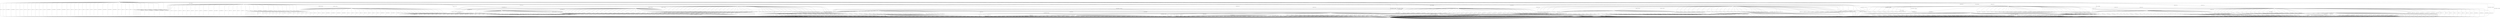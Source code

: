 digraph g {

    __start0 [label="" shape="none"]

    s0 [shape="circle" label="0"];
    s1 [shape="circle" label="1"];
    s2 [shape="circle" label="2"];
    s3 [shape="circle" label="3"];
    s4 [shape="circle" label="4"];
    s5 [shape="circle" label="5"];
    s6 [shape="circle" label="6"];
    s7 [shape="circle" label="7"];
    s8 [shape="circle" label="8"];
    s9 [shape="circle" label="9"];
    s10 [shape="circle" label="10"];
    s11 [shape="circle" label="11"];
    s12 [shape="circle" label="12"];
    s13 [shape="circle" label="13"];
    s14 [shape="circle" label="14"];
    s15 [shape="circle" label="15"];
    s16 [shape="circle" label="16"];
    s17 [shape="circle" label="17"];
    s18 [shape="circle" label="18"];
    s19 [shape="circle" label="19"];
    s20 [shape="circle" label="20"];
    s21 [shape="circle" label="21"];
    s22 [shape="circle" label="22"];
    s23 [shape="circle" label="23"];
    s24 [shape="circle" label="24"];
    s0 -> s0 [label="ai1_ce1 / ai1_VoidReply"];
    s0 -> s1 [label="ai1_ce2 / usr1_ai3_ce1"];
    s0 -> s2 [label="ai1_ce3 / usr2_ai3_ce1"];
    s0 -> s3 [label="ai1_ce4 / error"];
    s0 -> s3 [label="ai1_ce5 / error"];
    s0 -> s3 [label="usr1_ai1_VoidReply / error"];
    s0 -> s3 [label="usr1_ai2_VoidReply / error"];
    s0 -> s3 [label="usr1_ai2_re1 / error"];
    s0 -> s3 [label="usr1_ai2_re2 / error"];
    s0 -> s3 [label="usr1_ai2_re3 / error"];
    s0 -> s3 [label="usr1_ai3_re1 / error"];
    s0 -> s3 [label="usr1_ai3_re2 / error"];
    s0 -> s3 [label="usr1_ai3_re3 / error"];
    s0 -> s3 [label="usr1_ai3_re4 / error"];
    s0 -> s3 [label="usr1_ai3_re5 / error"];
    s0 -> s3 [label="usr1_ai3_VoidReply / error"];
    s0 -> s3 [label="usr1_ai4_VoidReply / error"];
    s0 -> s3 [label="usr2_ai1_VoidReply / error"];
    s0 -> s3 [label="usr2_ai2_VoidReply / error"];
    s0 -> s3 [label="usr2_ai2_re1 / error"];
    s0 -> s3 [label="usr2_ai2_re2 / error"];
    s0 -> s3 [label="usr2_ai2_re3 / error"];
    s0 -> s3 [label="usr2_ai3_re1 / error"];
    s0 -> s3 [label="usr2_ai3_re2 / error"];
    s0 -> s3 [label="usr2_ai3_re3 / error"];
    s0 -> s3 [label="usr2_ai3_re4 / error"];
    s0 -> s3 [label="usr2_ai3_re5 / error"];
    s0 -> s3 [label="usr2_ai3_VoidReply / error"];
    s0 -> s3 [label="usr2_ai4_VoidReply / error"];
    s0 -> s3 [label="usr3_ai1_VoidReply / error"];
    s0 -> s3 [label="usr3_ai2_VoidReply / error"];
    s0 -> s3 [label="usr3_ai2_re1 / error"];
    s0 -> s3 [label="usr3_ai2_re2 / error"];
    s0 -> s3 [label="usr3_ai2_re3 / error"];
    s0 -> s3 [label="usr3_ai3_re1 / error"];
    s0 -> s3 [label="usr3_ai3_re2 / error"];
    s0 -> s3 [label="usr3_ai3_re3 / error"];
    s0 -> s3 [label="usr3_ai3_re4 / error"];
    s0 -> s3 [label="usr3_ai3_re5 / error"];
    s0 -> s3 [label="usr3_ai3_VoidReply / error"];
    s0 -> s3 [label="usr3_ai4_VoidReply / error"];
    s0 -> s3 [label="usr4_ai1_VoidReply / error"];
    s0 -> s0 [label="usr1_ni1_ne1 / none"];
    s0 -> s0 [label="usr1_ni1_ne2 / none"];
    s0 -> s0 [label="usr2_ni1_ne1 / none"];
    s0 -> s0 [label="usr2_ni1_ne2 / none"];
    s0 -> s3 [label="usr4_ni1_ne1 / error"];
    s1 -> s3 [label="ai1_ce1 / error"];
    s1 -> s3 [label="ai1_ce2 / error"];
    s1 -> s3 [label="ai1_ce3 / error"];
    s1 -> s3 [label="ai1_ce4 / error"];
    s1 -> s3 [label="ai1_ce5 / error"];
    s1 -> s3 [label="usr1_ai1_VoidReply / error"];
    s1 -> s3 [label="usr1_ai2_VoidReply / error"];
    s1 -> s3 [label="usr1_ai2_re1 / error"];
    s1 -> s3 [label="usr1_ai2_re2 / error"];
    s1 -> s3 [label="usr1_ai2_re3 / error"];
    s1 -> s3 [label="usr1_ai3_re1 / error"];
    s1 -> s3 [label="usr1_ai3_re2 / error"];
    s1 -> s4 [label="usr1_ai3_re3 / ai1_re2"];
    s1 -> s5 [label="usr1_ai3_re4 / usr4_ai1_ce1"];
    s1 -> s5 [label="usr1_ai3_re5 / usr4_ai1_ce1"];
    s1 -> s3 [label="usr1_ai3_VoidReply / error"];
    s1 -> s3 [label="usr1_ai4_VoidReply / error"];
    s1 -> s3 [label="usr2_ai1_VoidReply / error"];
    s1 -> s3 [label="usr2_ai2_VoidReply / error"];
    s1 -> s3 [label="usr2_ai2_re1 / error"];
    s1 -> s3 [label="usr2_ai2_re2 / error"];
    s1 -> s3 [label="usr2_ai2_re3 / error"];
    s1 -> s3 [label="usr2_ai3_re1 / error"];
    s1 -> s3 [label="usr2_ai3_re2 / error"];
    s1 -> s3 [label="usr2_ai3_re3 / error"];
    s1 -> s3 [label="usr2_ai3_re4 / error"];
    s1 -> s3 [label="usr2_ai3_re5 / error"];
    s1 -> s3 [label="usr2_ai3_VoidReply / error"];
    s1 -> s3 [label="usr2_ai4_VoidReply / error"];
    s1 -> s3 [label="usr3_ai1_VoidReply / error"];
    s1 -> s3 [label="usr3_ai2_VoidReply / error"];
    s1 -> s3 [label="usr3_ai2_re1 / error"];
    s1 -> s3 [label="usr3_ai2_re2 / error"];
    s1 -> s3 [label="usr3_ai2_re3 / error"];
    s1 -> s3 [label="usr3_ai3_re1 / error"];
    s1 -> s3 [label="usr3_ai3_re2 / error"];
    s1 -> s3 [label="usr3_ai3_re3 / error"];
    s1 -> s3 [label="usr3_ai3_re4 / error"];
    s1 -> s3 [label="usr3_ai3_re5 / error"];
    s1 -> s3 [label="usr3_ai3_VoidReply / error"];
    s1 -> s3 [label="usr3_ai4_VoidReply / error"];
    s1 -> s3 [label="usr4_ai1_VoidReply / error"];
    s1 -> s6 [label="usr1_ni1_ne1 / none"];
    s1 -> s7 [label="usr1_ni1_ne2 / none"];
    s1 -> s3 [label="usr2_ni1_ne1 / error"];
    s1 -> s3 [label="usr2_ni1_ne2 / error"];
    s1 -> s3 [label="usr4_ni1_ne1 / error"];
    s2 -> s3 [label="ai1_ce1 / error"];
    s2 -> s3 [label="ai1_ce2 / error"];
    s2 -> s3 [label="ai1_ce3 / error"];
    s2 -> s3 [label="ai1_ce4 / error"];
    s2 -> s3 [label="ai1_ce5 / error"];
    s2 -> s3 [label="usr1_ai1_VoidReply / error"];
    s2 -> s3 [label="usr1_ai2_VoidReply / error"];
    s2 -> s3 [label="usr1_ai2_re1 / error"];
    s2 -> s3 [label="usr1_ai2_re2 / error"];
    s2 -> s3 [label="usr1_ai2_re3 / error"];
    s2 -> s3 [label="usr1_ai3_re1 / error"];
    s2 -> s3 [label="usr1_ai3_re2 / error"];
    s2 -> s3 [label="usr1_ai3_re3 / error"];
    s2 -> s3 [label="usr1_ai3_re4 / error"];
    s2 -> s3 [label="usr1_ai3_re5 / error"];
    s2 -> s3 [label="usr1_ai3_VoidReply / error"];
    s2 -> s3 [label="usr1_ai4_VoidReply / error"];
    s2 -> s3 [label="usr2_ai1_VoidReply / error"];
    s2 -> s3 [label="usr2_ai2_VoidReply / error"];
    s2 -> s3 [label="usr2_ai2_re1 / error"];
    s2 -> s3 [label="usr2_ai2_re2 / error"];
    s2 -> s3 [label="usr2_ai2_re3 / error"];
    s2 -> s3 [label="usr2_ai3_re1 / error"];
    s2 -> s3 [label="usr2_ai3_re2 / error"];
    s2 -> s8 [label="usr2_ai3_re3 / ai1_re3"];
    s2 -> s0 [label="usr2_ai3_re4 / ai1_re1"];
    s2 -> s0 [label="usr2_ai3_re5 / ai1_re1"];
    s2 -> s3 [label="usr2_ai3_VoidReply / error"];
    s2 -> s3 [label="usr2_ai4_VoidReply / error"];
    s2 -> s3 [label="usr3_ai1_VoidReply / error"];
    s2 -> s3 [label="usr3_ai2_VoidReply / error"];
    s2 -> s3 [label="usr3_ai2_re1 / error"];
    s2 -> s3 [label="usr3_ai2_re2 / error"];
    s2 -> s3 [label="usr3_ai2_re3 / error"];
    s2 -> s3 [label="usr3_ai3_re1 / error"];
    s2 -> s3 [label="usr3_ai3_re2 / error"];
    s2 -> s3 [label="usr3_ai3_re3 / error"];
    s2 -> s3 [label="usr3_ai3_re4 / error"];
    s2 -> s3 [label="usr3_ai3_re5 / error"];
    s2 -> s3 [label="usr3_ai3_VoidReply / error"];
    s2 -> s3 [label="usr3_ai4_VoidReply / error"];
    s2 -> s3 [label="usr4_ai1_VoidReply / error"];
    s2 -> s3 [label="usr1_ni1_ne1 / error"];
    s2 -> s3 [label="usr1_ni1_ne2 / error"];
    s2 -> s9 [label="usr2_ni1_ne1 / none"];
    s2 -> s9 [label="usr2_ni1_ne2 / none"];
    s2 -> s3 [label="usr4_ni1_ne1 / error"];
    s3 -> s3 [label="ai1_ce1 / error"];
    s3 -> s3 [label="ai1_ce2 / error"];
    s3 -> s3 [label="ai1_ce3 / error"];
    s3 -> s3 [label="ai1_ce4 / error"];
    s3 -> s3 [label="ai1_ce5 / error"];
    s3 -> s3 [label="usr1_ai1_VoidReply / error"];
    s3 -> s3 [label="usr1_ai2_VoidReply / error"];
    s3 -> s3 [label="usr1_ai2_re1 / error"];
    s3 -> s3 [label="usr1_ai2_re2 / error"];
    s3 -> s3 [label="usr1_ai2_re3 / error"];
    s3 -> s3 [label="usr1_ai3_re1 / error"];
    s3 -> s3 [label="usr1_ai3_re2 / error"];
    s3 -> s3 [label="usr1_ai3_re3 / error"];
    s3 -> s3 [label="usr1_ai3_re4 / error"];
    s3 -> s3 [label="usr1_ai3_re5 / error"];
    s3 -> s3 [label="usr1_ai3_VoidReply / error"];
    s3 -> s3 [label="usr1_ai4_VoidReply / error"];
    s3 -> s3 [label="usr2_ai1_VoidReply / error"];
    s3 -> s3 [label="usr2_ai2_VoidReply / error"];
    s3 -> s3 [label="usr2_ai2_re1 / error"];
    s3 -> s3 [label="usr2_ai2_re2 / error"];
    s3 -> s3 [label="usr2_ai2_re3 / error"];
    s3 -> s3 [label="usr2_ai3_re1 / error"];
    s3 -> s3 [label="usr2_ai3_re2 / error"];
    s3 -> s3 [label="usr2_ai3_re3 / error"];
    s3 -> s3 [label="usr2_ai3_re4 / error"];
    s3 -> s3 [label="usr2_ai3_re5 / error"];
    s3 -> s3 [label="usr2_ai3_VoidReply / error"];
    s3 -> s3 [label="usr2_ai4_VoidReply / error"];
    s3 -> s3 [label="usr3_ai1_VoidReply / error"];
    s3 -> s3 [label="usr3_ai2_VoidReply / error"];
    s3 -> s3 [label="usr3_ai2_re1 / error"];
    s3 -> s3 [label="usr3_ai2_re2 / error"];
    s3 -> s3 [label="usr3_ai2_re3 / error"];
    s3 -> s3 [label="usr3_ai3_re1 / error"];
    s3 -> s3 [label="usr3_ai3_re2 / error"];
    s3 -> s3 [label="usr3_ai3_re3 / error"];
    s3 -> s3 [label="usr3_ai3_re4 / error"];
    s3 -> s3 [label="usr3_ai3_re5 / error"];
    s3 -> s3 [label="usr3_ai3_VoidReply / error"];
    s3 -> s3 [label="usr3_ai4_VoidReply / error"];
    s3 -> s3 [label="usr4_ai1_VoidReply / error"];
    s3 -> s3 [label="usr1_ni1_ne1 / error"];
    s3 -> s3 [label="usr1_ni1_ne2 / error"];
    s3 -> s3 [label="usr2_ni1_ne1 / error"];
    s3 -> s3 [label="usr2_ni1_ne2 / error"];
    s3 -> s3 [label="usr4_ni1_ne1 / error"];
    s4 -> s0 [label="ai1_ce1 / ai1_VoidReply"];
    s4 -> s3 [label="ai1_ce2 / error"];
    s4 -> s3 [label="ai1_ce3 / error"];
    s4 -> s10 [label="ai1_ce4 / usr1_ai2_ce1"];
    s4 -> s11 [label="ai1_ce5 / usr1_ai2_ce1"];
    s4 -> s3 [label="usr1_ai1_VoidReply / error"];
    s4 -> s3 [label="usr1_ai2_VoidReply / error"];
    s4 -> s3 [label="usr1_ai2_re1 / error"];
    s4 -> s3 [label="usr1_ai2_re2 / error"];
    s4 -> s3 [label="usr1_ai2_re3 / error"];
    s4 -> s3 [label="usr1_ai3_re1 / error"];
    s4 -> s3 [label="usr1_ai3_re2 / error"];
    s4 -> s3 [label="usr1_ai3_re3 / error"];
    s4 -> s3 [label="usr1_ai3_re4 / error"];
    s4 -> s3 [label="usr1_ai3_re5 / error"];
    s4 -> s3 [label="usr1_ai3_VoidReply / error"];
    s4 -> s3 [label="usr1_ai4_VoidReply / error"];
    s4 -> s3 [label="usr2_ai1_VoidReply / error"];
    s4 -> s3 [label="usr2_ai2_VoidReply / error"];
    s4 -> s3 [label="usr2_ai2_re1 / error"];
    s4 -> s3 [label="usr2_ai2_re2 / error"];
    s4 -> s3 [label="usr2_ai2_re3 / error"];
    s4 -> s3 [label="usr2_ai3_re1 / error"];
    s4 -> s3 [label="usr2_ai3_re2 / error"];
    s4 -> s3 [label="usr2_ai3_re3 / error"];
    s4 -> s3 [label="usr2_ai3_re4 / error"];
    s4 -> s3 [label="usr2_ai3_re5 / error"];
    s4 -> s3 [label="usr2_ai3_VoidReply / error"];
    s4 -> s3 [label="usr2_ai4_VoidReply / error"];
    s4 -> s3 [label="usr3_ai1_VoidReply / error"];
    s4 -> s3 [label="usr3_ai2_VoidReply / error"];
    s4 -> s3 [label="usr3_ai2_re1 / error"];
    s4 -> s3 [label="usr3_ai2_re2 / error"];
    s4 -> s3 [label="usr3_ai2_re3 / error"];
    s4 -> s3 [label="usr3_ai3_re1 / error"];
    s4 -> s3 [label="usr3_ai3_re2 / error"];
    s4 -> s3 [label="usr3_ai3_re3 / error"];
    s4 -> s3 [label="usr3_ai3_re4 / error"];
    s4 -> s3 [label="usr3_ai3_re5 / error"];
    s4 -> s3 [label="usr3_ai3_VoidReply / error"];
    s4 -> s3 [label="usr3_ai4_VoidReply / error"];
    s4 -> s3 [label="usr4_ai1_VoidReply / error"];
    s4 -> s4 [label="usr1_ni1_ne1 / none"];
    s4 -> s4 [label="usr1_ni1_ne2 / none"];
    s4 -> s4 [label="usr2_ni1_ne1 / none"];
    s4 -> s4 [label="usr2_ni1_ne2 / none"];
    s4 -> s3 [label="usr4_ni1_ne1 / error"];
    s5 -> s3 [label="ai1_ce1 / error"];
    s5 -> s3 [label="ai1_ce2 / error"];
    s5 -> s3 [label="ai1_ce3 / error"];
    s5 -> s3 [label="ai1_ce4 / error"];
    s5 -> s3 [label="ai1_ce5 / error"];
    s5 -> s3 [label="usr1_ai1_VoidReply / error"];
    s5 -> s3 [label="usr1_ai2_VoidReply / error"];
    s5 -> s3 [label="usr1_ai2_re1 / error"];
    s5 -> s3 [label="usr1_ai2_re2 / error"];
    s5 -> s3 [label="usr1_ai2_re3 / error"];
    s5 -> s3 [label="usr1_ai3_re1 / error"];
    s5 -> s3 [label="usr1_ai3_re2 / error"];
    s5 -> s3 [label="usr1_ai3_re3 / error"];
    s5 -> s3 [label="usr1_ai3_re4 / error"];
    s5 -> s3 [label="usr1_ai3_re5 / error"];
    s5 -> s3 [label="usr1_ai3_VoidReply / error"];
    s5 -> s3 [label="usr1_ai4_VoidReply / error"];
    s5 -> s3 [label="usr2_ai1_VoidReply / error"];
    s5 -> s3 [label="usr2_ai2_VoidReply / error"];
    s5 -> s3 [label="usr2_ai2_re1 / error"];
    s5 -> s3 [label="usr2_ai2_re2 / error"];
    s5 -> s3 [label="usr2_ai2_re3 / error"];
    s5 -> s3 [label="usr2_ai3_re1 / error"];
    s5 -> s3 [label="usr2_ai3_re2 / error"];
    s5 -> s3 [label="usr2_ai3_re3 / error"];
    s5 -> s3 [label="usr2_ai3_re4 / error"];
    s5 -> s3 [label="usr2_ai3_re5 / error"];
    s5 -> s3 [label="usr2_ai3_VoidReply / error"];
    s5 -> s3 [label="usr2_ai4_VoidReply / error"];
    s5 -> s3 [label="usr3_ai1_VoidReply / error"];
    s5 -> s3 [label="usr3_ai2_VoidReply / error"];
    s5 -> s3 [label="usr3_ai2_re1 / error"];
    s5 -> s3 [label="usr3_ai2_re2 / error"];
    s5 -> s3 [label="usr3_ai2_re3 / error"];
    s5 -> s3 [label="usr3_ai3_re1 / error"];
    s5 -> s3 [label="usr3_ai3_re2 / error"];
    s5 -> s3 [label="usr3_ai3_re3 / error"];
    s5 -> s3 [label="usr3_ai3_re4 / error"];
    s5 -> s3 [label="usr3_ai3_re5 / error"];
    s5 -> s3 [label="usr3_ai3_VoidReply / error"];
    s5 -> s3 [label="usr3_ai4_VoidReply / error"];
    s5 -> s12 [label="usr4_ai1_VoidReply / ai1_re1"];
    s5 -> s3 [label="usr1_ni1_ne1 / error"];
    s5 -> s3 [label="usr1_ni1_ne2 / error"];
    s5 -> s3 [label="usr2_ni1_ne1 / error"];
    s5 -> s3 [label="usr2_ni1_ne2 / error"];
    s5 -> s13 [label="usr4_ni1_ne1 / none"];
    s6 -> s3 [label="ai1_ce1 / error"];
    s6 -> s3 [label="ai1_ce2 / error"];
    s6 -> s3 [label="ai1_ce3 / error"];
    s6 -> s3 [label="ai1_ce4 / error"];
    s6 -> s3 [label="ai1_ce5 / error"];
    s6 -> s3 [label="usr1_ai1_VoidReply / error"];
    s6 -> s3 [label="usr1_ai2_VoidReply / error"];
    s6 -> s3 [label="usr1_ai2_re1 / error"];
    s6 -> s3 [label="usr1_ai2_re2 / error"];
    s6 -> s3 [label="usr1_ai2_re3 / error"];
    s6 -> s3 [label="usr1_ai3_re1 / error"];
    s6 -> s3 [label="usr1_ai3_re2 / error"];
    s6 -> s4 [label="usr1_ai3_re3 / ai1_re2"];
    s6 -> s14 [label="usr1_ai3_re4 / usr4_ai1_ce1"];
    s6 -> s14 [label="usr1_ai3_re5 / usr4_ai1_ce1"];
    s6 -> s3 [label="usr1_ai3_VoidReply / error"];
    s6 -> s3 [label="usr1_ai4_VoidReply / error"];
    s6 -> s3 [label="usr2_ai1_VoidReply / error"];
    s6 -> s3 [label="usr2_ai2_VoidReply / error"];
    s6 -> s3 [label="usr2_ai2_re1 / error"];
    s6 -> s3 [label="usr2_ai2_re2 / error"];
    s6 -> s3 [label="usr2_ai2_re3 / error"];
    s6 -> s3 [label="usr2_ai3_re1 / error"];
    s6 -> s3 [label="usr2_ai3_re2 / error"];
    s6 -> s3 [label="usr2_ai3_re3 / error"];
    s6 -> s3 [label="usr2_ai3_re4 / error"];
    s6 -> s3 [label="usr2_ai3_re5 / error"];
    s6 -> s3 [label="usr2_ai3_VoidReply / error"];
    s6 -> s3 [label="usr2_ai4_VoidReply / error"];
    s6 -> s3 [label="usr3_ai1_VoidReply / error"];
    s6 -> s3 [label="usr3_ai2_VoidReply / error"];
    s6 -> s3 [label="usr3_ai2_re1 / error"];
    s6 -> s3 [label="usr3_ai2_re2 / error"];
    s6 -> s3 [label="usr3_ai2_re3 / error"];
    s6 -> s3 [label="usr3_ai3_re1 / error"];
    s6 -> s3 [label="usr3_ai3_re2 / error"];
    s6 -> s3 [label="usr3_ai3_re3 / error"];
    s6 -> s3 [label="usr3_ai3_re4 / error"];
    s6 -> s3 [label="usr3_ai3_re5 / error"];
    s6 -> s3 [label="usr3_ai3_VoidReply / error"];
    s6 -> s3 [label="usr3_ai4_VoidReply / error"];
    s6 -> s3 [label="usr4_ai1_VoidReply / error"];
    s6 -> s3 [label="usr1_ni1_ne1 / error"];
    s6 -> s3 [label="usr1_ni1_ne2 / error"];
    s6 -> s3 [label="usr2_ni1_ne1 / error"];
    s6 -> s3 [label="usr2_ni1_ne2 / error"];
    s6 -> s3 [label="usr4_ni1_ne1 / error"];
    s7 -> s3 [label="ai1_ce1 / error"];
    s7 -> s3 [label="ai1_ce2 / error"];
    s7 -> s3 [label="ai1_ce3 / error"];
    s7 -> s3 [label="ai1_ce4 / error"];
    s7 -> s3 [label="ai1_ce5 / error"];
    s7 -> s3 [label="usr1_ai1_VoidReply / error"];
    s7 -> s3 [label="usr1_ai2_VoidReply / error"];
    s7 -> s3 [label="usr1_ai2_re1 / error"];
    s7 -> s3 [label="usr1_ai2_re2 / error"];
    s7 -> s3 [label="usr1_ai2_re3 / error"];
    s7 -> s3 [label="usr1_ai3_re1 / error"];
    s7 -> s3 [label="usr1_ai3_re2 / error"];
    s7 -> s4 [label="usr1_ai3_re3 / ai1_re2"];
    s7 -> s15 [label="usr1_ai3_re4 / usr4_ai1_ce1"];
    s7 -> s15 [label="usr1_ai3_re5 / usr4_ai1_ce1"];
    s7 -> s3 [label="usr1_ai3_VoidReply / error"];
    s7 -> s3 [label="usr1_ai4_VoidReply / error"];
    s7 -> s3 [label="usr2_ai1_VoidReply / error"];
    s7 -> s3 [label="usr2_ai2_VoidReply / error"];
    s7 -> s3 [label="usr2_ai2_re1 / error"];
    s7 -> s3 [label="usr2_ai2_re2 / error"];
    s7 -> s3 [label="usr2_ai2_re3 / error"];
    s7 -> s3 [label="usr2_ai3_re1 / error"];
    s7 -> s3 [label="usr2_ai3_re2 / error"];
    s7 -> s3 [label="usr2_ai3_re3 / error"];
    s7 -> s3 [label="usr2_ai3_re4 / error"];
    s7 -> s3 [label="usr2_ai3_re5 / error"];
    s7 -> s3 [label="usr2_ai3_VoidReply / error"];
    s7 -> s3 [label="usr2_ai4_VoidReply / error"];
    s7 -> s3 [label="usr3_ai1_VoidReply / error"];
    s7 -> s3 [label="usr3_ai2_VoidReply / error"];
    s7 -> s3 [label="usr3_ai2_re1 / error"];
    s7 -> s3 [label="usr3_ai2_re2 / error"];
    s7 -> s3 [label="usr3_ai2_re3 / error"];
    s7 -> s3 [label="usr3_ai3_re1 / error"];
    s7 -> s3 [label="usr3_ai3_re2 / error"];
    s7 -> s3 [label="usr3_ai3_re3 / error"];
    s7 -> s3 [label="usr3_ai3_re4 / error"];
    s7 -> s3 [label="usr3_ai3_re5 / error"];
    s7 -> s3 [label="usr3_ai3_VoidReply / error"];
    s7 -> s3 [label="usr3_ai4_VoidReply / error"];
    s7 -> s3 [label="usr4_ai1_VoidReply / error"];
    s7 -> s3 [label="usr1_ni1_ne1 / error"];
    s7 -> s3 [label="usr1_ni1_ne2 / error"];
    s7 -> s3 [label="usr2_ni1_ne1 / error"];
    s7 -> s3 [label="usr2_ni1_ne2 / error"];
    s7 -> s3 [label="usr4_ni1_ne1 / error"];
    s8 -> s0 [label="ai1_ce1 / ai1_VoidReply"];
    s8 -> s3 [label="ai1_ce2 / error"];
    s8 -> s3 [label="ai1_ce3 / error"];
    s8 -> s3 [label="ai1_ce4 / error"];
    s8 -> s16 [label="ai1_ce5 / usr2_ai2_ce1"];
    s8 -> s3 [label="usr1_ai1_VoidReply / error"];
    s8 -> s3 [label="usr1_ai2_VoidReply / error"];
    s8 -> s3 [label="usr1_ai2_re1 / error"];
    s8 -> s3 [label="usr1_ai2_re2 / error"];
    s8 -> s3 [label="usr1_ai2_re3 / error"];
    s8 -> s3 [label="usr1_ai3_re1 / error"];
    s8 -> s3 [label="usr1_ai3_re2 / error"];
    s8 -> s3 [label="usr1_ai3_re3 / error"];
    s8 -> s3 [label="usr1_ai3_re4 / error"];
    s8 -> s3 [label="usr1_ai3_re5 / error"];
    s8 -> s3 [label="usr1_ai3_VoidReply / error"];
    s8 -> s3 [label="usr1_ai4_VoidReply / error"];
    s8 -> s3 [label="usr2_ai1_VoidReply / error"];
    s8 -> s3 [label="usr2_ai2_VoidReply / error"];
    s8 -> s3 [label="usr2_ai2_re1 / error"];
    s8 -> s3 [label="usr2_ai2_re2 / error"];
    s8 -> s3 [label="usr2_ai2_re3 / error"];
    s8 -> s3 [label="usr2_ai3_re1 / error"];
    s8 -> s3 [label="usr2_ai3_re2 / error"];
    s8 -> s3 [label="usr2_ai3_re3 / error"];
    s8 -> s3 [label="usr2_ai3_re4 / error"];
    s8 -> s3 [label="usr2_ai3_re5 / error"];
    s8 -> s3 [label="usr2_ai3_VoidReply / error"];
    s8 -> s3 [label="usr2_ai4_VoidReply / error"];
    s8 -> s3 [label="usr3_ai1_VoidReply / error"];
    s8 -> s3 [label="usr3_ai2_VoidReply / error"];
    s8 -> s3 [label="usr3_ai2_re1 / error"];
    s8 -> s3 [label="usr3_ai2_re2 / error"];
    s8 -> s3 [label="usr3_ai2_re3 / error"];
    s8 -> s3 [label="usr3_ai3_re1 / error"];
    s8 -> s3 [label="usr3_ai3_re2 / error"];
    s8 -> s3 [label="usr3_ai3_re3 / error"];
    s8 -> s3 [label="usr3_ai3_re4 / error"];
    s8 -> s3 [label="usr3_ai3_re5 / error"];
    s8 -> s3 [label="usr3_ai3_VoidReply / error"];
    s8 -> s3 [label="usr3_ai4_VoidReply / error"];
    s8 -> s3 [label="usr4_ai1_VoidReply / error"];
    s8 -> s8 [label="usr1_ni1_ne1 / none"];
    s8 -> s8 [label="usr1_ni1_ne2 / none"];
    s8 -> s8 [label="usr2_ni1_ne1 / none"];
    s8 -> s8 [label="usr2_ni1_ne2 / none"];
    s8 -> s3 [label="usr4_ni1_ne1 / error"];
    s9 -> s3 [label="ai1_ce1 / error"];
    s9 -> s3 [label="ai1_ce2 / error"];
    s9 -> s3 [label="ai1_ce3 / error"];
    s9 -> s3 [label="ai1_ce4 / error"];
    s9 -> s3 [label="ai1_ce5 / error"];
    s9 -> s3 [label="usr1_ai1_VoidReply / error"];
    s9 -> s3 [label="usr1_ai2_VoidReply / error"];
    s9 -> s3 [label="usr1_ai2_re1 / error"];
    s9 -> s3 [label="usr1_ai2_re2 / error"];
    s9 -> s3 [label="usr1_ai2_re3 / error"];
    s9 -> s3 [label="usr1_ai3_re1 / error"];
    s9 -> s3 [label="usr1_ai3_re2 / error"];
    s9 -> s3 [label="usr1_ai3_re3 / error"];
    s9 -> s3 [label="usr1_ai3_re4 / error"];
    s9 -> s3 [label="usr1_ai3_re5 / error"];
    s9 -> s3 [label="usr1_ai3_VoidReply / error"];
    s9 -> s3 [label="usr1_ai4_VoidReply / error"];
    s9 -> s3 [label="usr2_ai1_VoidReply / error"];
    s9 -> s3 [label="usr2_ai2_VoidReply / error"];
    s9 -> s3 [label="usr2_ai2_re1 / error"];
    s9 -> s3 [label="usr2_ai2_re2 / error"];
    s9 -> s3 [label="usr2_ai2_re3 / error"];
    s9 -> s3 [label="usr2_ai3_re1 / error"];
    s9 -> s3 [label="usr2_ai3_re2 / error"];
    s9 -> s8 [label="usr2_ai3_re3 / ai1_re3"];
    s9 -> s0 [label="usr2_ai3_re4 / ai1_re1"];
    s9 -> s0 [label="usr2_ai3_re5 / ai1_re1"];
    s9 -> s3 [label="usr2_ai3_VoidReply / error"];
    s9 -> s3 [label="usr2_ai4_VoidReply / error"];
    s9 -> s3 [label="usr3_ai1_VoidReply / error"];
    s9 -> s3 [label="usr3_ai2_VoidReply / error"];
    s9 -> s3 [label="usr3_ai2_re1 / error"];
    s9 -> s3 [label="usr3_ai2_re2 / error"];
    s9 -> s3 [label="usr3_ai2_re3 / error"];
    s9 -> s3 [label="usr3_ai3_re1 / error"];
    s9 -> s3 [label="usr3_ai3_re2 / error"];
    s9 -> s3 [label="usr3_ai3_re3 / error"];
    s9 -> s3 [label="usr3_ai3_re4 / error"];
    s9 -> s3 [label="usr3_ai3_re5 / error"];
    s9 -> s3 [label="usr3_ai3_VoidReply / error"];
    s9 -> s3 [label="usr3_ai4_VoidReply / error"];
    s9 -> s3 [label="usr4_ai1_VoidReply / error"];
    s9 -> s3 [label="usr1_ni1_ne1 / error"];
    s9 -> s3 [label="usr1_ni1_ne2 / error"];
    s9 -> s3 [label="usr2_ni1_ne1 / error"];
    s9 -> s3 [label="usr2_ni1_ne2 / error"];
    s9 -> s3 [label="usr4_ni1_ne1 / error"];
    s10 -> s3 [label="ai1_ce1 / error"];
    s10 -> s3 [label="ai1_ce2 / error"];
    s10 -> s3 [label="ai1_ce3 / error"];
    s10 -> s3 [label="ai1_ce4 / error"];
    s10 -> s3 [label="ai1_ce5 / error"];
    s10 -> s3 [label="usr1_ai1_VoidReply / error"];
    s10 -> s17 [label="usr1_ai2_VoidReply / usr3_ai1_ce2"];
    s10 -> s3 [label="usr1_ai2_re1 / error"];
    s10 -> s3 [label="usr1_ai2_re2 / error"];
    s10 -> s3 [label="usr1_ai2_re3 / error"];
    s10 -> s3 [label="usr1_ai3_re1 / error"];
    s10 -> s3 [label="usr1_ai3_re2 / error"];
    s10 -> s3 [label="usr1_ai3_re3 / error"];
    s10 -> s3 [label="usr1_ai3_re4 / error"];
    s10 -> s3 [label="usr1_ai3_re5 / error"];
    s10 -> s3 [label="usr1_ai3_VoidReply / error"];
    s10 -> s3 [label="usr1_ai4_VoidReply / error"];
    s10 -> s3 [label="usr2_ai1_VoidReply / error"];
    s10 -> s3 [label="usr2_ai2_VoidReply / error"];
    s10 -> s3 [label="usr2_ai2_re1 / error"];
    s10 -> s3 [label="usr2_ai2_re2 / error"];
    s10 -> s3 [label="usr2_ai2_re3 / error"];
    s10 -> s3 [label="usr2_ai3_re1 / error"];
    s10 -> s3 [label="usr2_ai3_re2 / error"];
    s10 -> s3 [label="usr2_ai3_re3 / error"];
    s10 -> s3 [label="usr2_ai3_re4 / error"];
    s10 -> s3 [label="usr2_ai3_re5 / error"];
    s10 -> s3 [label="usr2_ai3_VoidReply / error"];
    s10 -> s3 [label="usr2_ai4_VoidReply / error"];
    s10 -> s3 [label="usr3_ai1_VoidReply / error"];
    s10 -> s3 [label="usr3_ai2_VoidReply / error"];
    s10 -> s3 [label="usr3_ai2_re1 / error"];
    s10 -> s3 [label="usr3_ai2_re2 / error"];
    s10 -> s3 [label="usr3_ai2_re3 / error"];
    s10 -> s3 [label="usr3_ai3_re1 / error"];
    s10 -> s3 [label="usr3_ai3_re2 / error"];
    s10 -> s3 [label="usr3_ai3_re3 / error"];
    s10 -> s3 [label="usr3_ai3_re4 / error"];
    s10 -> s3 [label="usr3_ai3_re5 / error"];
    s10 -> s3 [label="usr3_ai3_VoidReply / error"];
    s10 -> s3 [label="usr3_ai4_VoidReply / error"];
    s10 -> s3 [label="usr4_ai1_VoidReply / error"];
    s10 -> s18 [label="usr1_ni1_ne1 / none"];
    s10 -> s18 [label="usr1_ni1_ne2 / none"];
    s10 -> s3 [label="usr2_ni1_ne1 / error"];
    s10 -> s3 [label="usr2_ni1_ne2 / error"];
    s10 -> s3 [label="usr4_ni1_ne1 / error"];
    s11 -> s3 [label="ai1_ce1 / error"];
    s11 -> s3 [label="ai1_ce2 / error"];
    s11 -> s3 [label="ai1_ce3 / error"];
    s11 -> s3 [label="ai1_ce4 / error"];
    s11 -> s3 [label="ai1_ce5 / error"];
    s11 -> s3 [label="usr1_ai1_VoidReply / error"];
    s11 -> s0 [label="usr1_ai2_VoidReply / ai1_VoidReply"];
    s11 -> s3 [label="usr1_ai2_re1 / error"];
    s11 -> s3 [label="usr1_ai2_re2 / error"];
    s11 -> s3 [label="usr1_ai2_re3 / error"];
    s11 -> s3 [label="usr1_ai3_re1 / error"];
    s11 -> s3 [label="usr1_ai3_re2 / error"];
    s11 -> s3 [label="usr1_ai3_re3 / error"];
    s11 -> s3 [label="usr1_ai3_re4 / error"];
    s11 -> s3 [label="usr1_ai3_re5 / error"];
    s11 -> s3 [label="usr1_ai3_VoidReply / error"];
    s11 -> s3 [label="usr1_ai4_VoidReply / error"];
    s11 -> s3 [label="usr2_ai1_VoidReply / error"];
    s11 -> s3 [label="usr2_ai2_VoidReply / error"];
    s11 -> s3 [label="usr2_ai2_re1 / error"];
    s11 -> s3 [label="usr2_ai2_re2 / error"];
    s11 -> s3 [label="usr2_ai2_re3 / error"];
    s11 -> s3 [label="usr2_ai3_re1 / error"];
    s11 -> s3 [label="usr2_ai3_re2 / error"];
    s11 -> s3 [label="usr2_ai3_re3 / error"];
    s11 -> s3 [label="usr2_ai3_re4 / error"];
    s11 -> s3 [label="usr2_ai3_re5 / error"];
    s11 -> s3 [label="usr2_ai3_VoidReply / error"];
    s11 -> s3 [label="usr2_ai4_VoidReply / error"];
    s11 -> s3 [label="usr3_ai1_VoidReply / error"];
    s11 -> s3 [label="usr3_ai2_VoidReply / error"];
    s11 -> s3 [label="usr3_ai2_re1 / error"];
    s11 -> s3 [label="usr3_ai2_re2 / error"];
    s11 -> s3 [label="usr3_ai2_re3 / error"];
    s11 -> s3 [label="usr3_ai3_re1 / error"];
    s11 -> s3 [label="usr3_ai3_re2 / error"];
    s11 -> s3 [label="usr3_ai3_re3 / error"];
    s11 -> s3 [label="usr3_ai3_re4 / error"];
    s11 -> s3 [label="usr3_ai3_re5 / error"];
    s11 -> s3 [label="usr3_ai3_VoidReply / error"];
    s11 -> s3 [label="usr3_ai4_VoidReply / error"];
    s11 -> s3 [label="usr4_ai1_VoidReply / error"];
    s11 -> s19 [label="usr1_ni1_ne1 / none"];
    s11 -> s19 [label="usr1_ni1_ne2 / none"];
    s11 -> s3 [label="usr2_ni1_ne1 / error"];
    s11 -> s3 [label="usr2_ni1_ne2 / error"];
    s11 -> s3 [label="usr4_ni1_ne1 / error"];
    s12 -> s20 [label="ai1_ce1 / usr4_ai1_ce4"];
    s12 -> s3 [label="ai1_ce2 / error"];
    s12 -> s3 [label="ai1_ce3 / error"];
    s12 -> s3 [label="ai1_ce4 / error"];
    s12 -> s3 [label="ai1_ce5 / error"];
    s12 -> s3 [label="usr1_ai1_VoidReply / error"];
    s12 -> s3 [label="usr1_ai2_VoidReply / error"];
    s12 -> s3 [label="usr1_ai2_re1 / error"];
    s12 -> s3 [label="usr1_ai2_re2 / error"];
    s12 -> s3 [label="usr1_ai2_re3 / error"];
    s12 -> s3 [label="usr1_ai3_re1 / error"];
    s12 -> s3 [label="usr1_ai3_re2 / error"];
    s12 -> s3 [label="usr1_ai3_re3 / error"];
    s12 -> s3 [label="usr1_ai3_re4 / error"];
    s12 -> s3 [label="usr1_ai3_re5 / error"];
    s12 -> s3 [label="usr1_ai3_VoidReply / error"];
    s12 -> s3 [label="usr1_ai4_VoidReply / error"];
    s12 -> s3 [label="usr2_ai1_VoidReply / error"];
    s12 -> s3 [label="usr2_ai2_VoidReply / error"];
    s12 -> s3 [label="usr2_ai2_re1 / error"];
    s12 -> s3 [label="usr2_ai2_re2 / error"];
    s12 -> s3 [label="usr2_ai2_re3 / error"];
    s12 -> s3 [label="usr2_ai3_re1 / error"];
    s12 -> s3 [label="usr2_ai3_re2 / error"];
    s12 -> s3 [label="usr2_ai3_re3 / error"];
    s12 -> s3 [label="usr2_ai3_re4 / error"];
    s12 -> s3 [label="usr2_ai3_re5 / error"];
    s12 -> s3 [label="usr2_ai3_VoidReply / error"];
    s12 -> s3 [label="usr2_ai4_VoidReply / error"];
    s12 -> s3 [label="usr3_ai1_VoidReply / error"];
    s12 -> s3 [label="usr3_ai2_VoidReply / error"];
    s12 -> s3 [label="usr3_ai2_re1 / error"];
    s12 -> s3 [label="usr3_ai2_re2 / error"];
    s12 -> s3 [label="usr3_ai2_re3 / error"];
    s12 -> s3 [label="usr3_ai3_re1 / error"];
    s12 -> s3 [label="usr3_ai3_re2 / error"];
    s12 -> s3 [label="usr3_ai3_re3 / error"];
    s12 -> s3 [label="usr3_ai3_re4 / error"];
    s12 -> s3 [label="usr3_ai3_re5 / error"];
    s12 -> s3 [label="usr3_ai3_VoidReply / error"];
    s12 -> s3 [label="usr3_ai4_VoidReply / error"];
    s12 -> s3 [label="usr4_ai1_VoidReply / error"];
    s12 -> s12 [label="usr1_ni1_ne1 / none"];
    s12 -> s21 [label="usr1_ni1_ne2 / usr4_ai1_ce4"];
    s12 -> s12 [label="usr2_ni1_ne1 / none"];
    s12 -> s21 [label="usr2_ni1_ne2 / usr4_ai1_ce4"];
    s12 -> s0 [label="usr4_ni1_ne1 / ni1_ne1"];
    s13 -> s3 [label="ai1_ce1 / error"];
    s13 -> s3 [label="ai1_ce2 / error"];
    s13 -> s3 [label="ai1_ce3 / error"];
    s13 -> s3 [label="ai1_ce4 / error"];
    s13 -> s3 [label="ai1_ce5 / error"];
    s13 -> s3 [label="usr1_ai1_VoidReply / error"];
    s13 -> s3 [label="usr1_ai2_VoidReply / error"];
    s13 -> s3 [label="usr1_ai2_re1 / error"];
    s13 -> s3 [label="usr1_ai2_re2 / error"];
    s13 -> s3 [label="usr1_ai2_re3 / error"];
    s13 -> s3 [label="usr1_ai3_re1 / error"];
    s13 -> s3 [label="usr1_ai3_re2 / error"];
    s13 -> s3 [label="usr1_ai3_re3 / error"];
    s13 -> s3 [label="usr1_ai3_re4 / error"];
    s13 -> s3 [label="usr1_ai3_re5 / error"];
    s13 -> s3 [label="usr1_ai3_VoidReply / error"];
    s13 -> s3 [label="usr1_ai4_VoidReply / error"];
    s13 -> s3 [label="usr2_ai1_VoidReply / error"];
    s13 -> s3 [label="usr2_ai2_VoidReply / error"];
    s13 -> s3 [label="usr2_ai2_re1 / error"];
    s13 -> s3 [label="usr2_ai2_re2 / error"];
    s13 -> s3 [label="usr2_ai2_re3 / error"];
    s13 -> s3 [label="usr2_ai3_re1 / error"];
    s13 -> s3 [label="usr2_ai3_re2 / error"];
    s13 -> s3 [label="usr2_ai3_re3 / error"];
    s13 -> s3 [label="usr2_ai3_re4 / error"];
    s13 -> s3 [label="usr2_ai3_re5 / error"];
    s13 -> s3 [label="usr2_ai3_VoidReply / error"];
    s13 -> s3 [label="usr2_ai4_VoidReply / error"];
    s13 -> s3 [label="usr3_ai1_VoidReply / error"];
    s13 -> s3 [label="usr3_ai2_VoidReply / error"];
    s13 -> s3 [label="usr3_ai2_re1 / error"];
    s13 -> s3 [label="usr3_ai2_re2 / error"];
    s13 -> s3 [label="usr3_ai2_re3 / error"];
    s13 -> s3 [label="usr3_ai3_re1 / error"];
    s13 -> s3 [label="usr3_ai3_re2 / error"];
    s13 -> s3 [label="usr3_ai3_re3 / error"];
    s13 -> s3 [label="usr3_ai3_re4 / error"];
    s13 -> s3 [label="usr3_ai3_re5 / error"];
    s13 -> s3 [label="usr3_ai3_VoidReply / error"];
    s13 -> s3 [label="usr3_ai4_VoidReply / error"];
    s13 -> s0 [label="usr4_ai1_VoidReply / ni1_ne1__ai1_re1"];
    s13 -> s3 [label="usr1_ni1_ne1 / error"];
    s13 -> s3 [label="usr1_ni1_ne2 / error"];
    s13 -> s3 [label="usr2_ni1_ne1 / error"];
    s13 -> s3 [label="usr2_ni1_ne2 / error"];
    s13 -> s3 [label="usr4_ni1_ne1 / error"];
    s14 -> s3 [label="ai1_ce1 / error"];
    s14 -> s3 [label="ai1_ce2 / error"];
    s14 -> s3 [label="ai1_ce3 / error"];
    s14 -> s3 [label="ai1_ce4 / error"];
    s14 -> s3 [label="ai1_ce5 / error"];
    s14 -> s3 [label="usr1_ai1_VoidReply / error"];
    s14 -> s3 [label="usr1_ai2_VoidReply / error"];
    s14 -> s3 [label="usr1_ai2_re1 / error"];
    s14 -> s3 [label="usr1_ai2_re2 / error"];
    s14 -> s3 [label="usr1_ai2_re3 / error"];
    s14 -> s3 [label="usr1_ai3_re1 / error"];
    s14 -> s3 [label="usr1_ai3_re2 / error"];
    s14 -> s3 [label="usr1_ai3_re3 / error"];
    s14 -> s3 [label="usr1_ai3_re4 / error"];
    s14 -> s3 [label="usr1_ai3_re5 / error"];
    s14 -> s3 [label="usr1_ai3_VoidReply / error"];
    s14 -> s3 [label="usr1_ai4_VoidReply / error"];
    s14 -> s3 [label="usr2_ai1_VoidReply / error"];
    s14 -> s3 [label="usr2_ai2_VoidReply / error"];
    s14 -> s3 [label="usr2_ai2_re1 / error"];
    s14 -> s3 [label="usr2_ai2_re2 / error"];
    s14 -> s3 [label="usr2_ai2_re3 / error"];
    s14 -> s3 [label="usr2_ai3_re1 / error"];
    s14 -> s3 [label="usr2_ai3_re2 / error"];
    s14 -> s3 [label="usr2_ai3_re3 / error"];
    s14 -> s3 [label="usr2_ai3_re4 / error"];
    s14 -> s3 [label="usr2_ai3_re5 / error"];
    s14 -> s3 [label="usr2_ai3_VoidReply / error"];
    s14 -> s3 [label="usr2_ai4_VoidReply / error"];
    s14 -> s3 [label="usr3_ai1_VoidReply / error"];
    s14 -> s3 [label="usr3_ai2_VoidReply / error"];
    s14 -> s3 [label="usr3_ai2_re1 / error"];
    s14 -> s3 [label="usr3_ai2_re2 / error"];
    s14 -> s3 [label="usr3_ai2_re3 / error"];
    s14 -> s3 [label="usr3_ai3_re1 / error"];
    s14 -> s3 [label="usr3_ai3_re2 / error"];
    s14 -> s3 [label="usr3_ai3_re3 / error"];
    s14 -> s3 [label="usr3_ai3_re4 / error"];
    s14 -> s3 [label="usr3_ai3_re5 / error"];
    s14 -> s3 [label="usr3_ai3_VoidReply / error"];
    s14 -> s3 [label="usr3_ai4_VoidReply / error"];
    s14 -> s12 [label="usr4_ai1_VoidReply / ai1_re1"];
    s14 -> s3 [label="usr1_ni1_ne1 / error"];
    s14 -> s3 [label="usr1_ni1_ne2 / error"];
    s14 -> s3 [label="usr2_ni1_ne1 / error"];
    s14 -> s3 [label="usr2_ni1_ne2 / error"];
    s14 -> s3 [label="usr4_ni1_ne1 / error"];
    s15 -> s3 [label="ai1_ce1 / error"];
    s15 -> s3 [label="ai1_ce2 / error"];
    s15 -> s3 [label="ai1_ce3 / error"];
    s15 -> s3 [label="ai1_ce4 / error"];
    s15 -> s3 [label="ai1_ce5 / error"];
    s15 -> s3 [label="usr1_ai1_VoidReply / error"];
    s15 -> s3 [label="usr1_ai2_VoidReply / error"];
    s15 -> s3 [label="usr1_ai2_re1 / error"];
    s15 -> s3 [label="usr1_ai2_re2 / error"];
    s15 -> s3 [label="usr1_ai2_re3 / error"];
    s15 -> s3 [label="usr1_ai3_re1 / error"];
    s15 -> s3 [label="usr1_ai3_re2 / error"];
    s15 -> s3 [label="usr1_ai3_re3 / error"];
    s15 -> s3 [label="usr1_ai3_re4 / error"];
    s15 -> s3 [label="usr1_ai3_re5 / error"];
    s15 -> s3 [label="usr1_ai3_VoidReply / error"];
    s15 -> s3 [label="usr1_ai4_VoidReply / error"];
    s15 -> s3 [label="usr2_ai1_VoidReply / error"];
    s15 -> s3 [label="usr2_ai2_VoidReply / error"];
    s15 -> s3 [label="usr2_ai2_re1 / error"];
    s15 -> s3 [label="usr2_ai2_re2 / error"];
    s15 -> s3 [label="usr2_ai2_re3 / error"];
    s15 -> s3 [label="usr2_ai3_re1 / error"];
    s15 -> s3 [label="usr2_ai3_re2 / error"];
    s15 -> s3 [label="usr2_ai3_re3 / error"];
    s15 -> s3 [label="usr2_ai3_re4 / error"];
    s15 -> s3 [label="usr2_ai3_re5 / error"];
    s15 -> s3 [label="usr2_ai3_VoidReply / error"];
    s15 -> s3 [label="usr2_ai4_VoidReply / error"];
    s15 -> s3 [label="usr3_ai1_VoidReply / error"];
    s15 -> s3 [label="usr3_ai2_VoidReply / error"];
    s15 -> s3 [label="usr3_ai2_re1 / error"];
    s15 -> s3 [label="usr3_ai2_re2 / error"];
    s15 -> s3 [label="usr3_ai2_re3 / error"];
    s15 -> s3 [label="usr3_ai3_re1 / error"];
    s15 -> s3 [label="usr3_ai3_re2 / error"];
    s15 -> s3 [label="usr3_ai3_re3 / error"];
    s15 -> s3 [label="usr3_ai3_re4 / error"];
    s15 -> s3 [label="usr3_ai3_re5 / error"];
    s15 -> s3 [label="usr3_ai3_VoidReply / error"];
    s15 -> s3 [label="usr3_ai4_VoidReply / error"];
    s15 -> s22 [label="usr4_ai1_VoidReply / usr4_ai1_ce4"];
    s15 -> s3 [label="usr1_ni1_ne1 / error"];
    s15 -> s3 [label="usr1_ni1_ne2 / error"];
    s15 -> s3 [label="usr2_ni1_ne1 / error"];
    s15 -> s3 [label="usr2_ni1_ne2 / error"];
    s15 -> s3 [label="usr4_ni1_ne1 / error"];
    s16 -> s3 [label="ai1_ce1 / error"];
    s16 -> s3 [label="ai1_ce2 / error"];
    s16 -> s3 [label="ai1_ce3 / error"];
    s16 -> s3 [label="ai1_ce4 / error"];
    s16 -> s3 [label="ai1_ce5 / error"];
    s16 -> s3 [label="usr1_ai1_VoidReply / error"];
    s16 -> s3 [label="usr1_ai2_VoidReply / error"];
    s16 -> s3 [label="usr1_ai2_re1 / error"];
    s16 -> s3 [label="usr1_ai2_re2 / error"];
    s16 -> s3 [label="usr1_ai2_re3 / error"];
    s16 -> s3 [label="usr1_ai3_re1 / error"];
    s16 -> s3 [label="usr1_ai3_re2 / error"];
    s16 -> s3 [label="usr1_ai3_re3 / error"];
    s16 -> s3 [label="usr1_ai3_re4 / error"];
    s16 -> s3 [label="usr1_ai3_re5 / error"];
    s16 -> s3 [label="usr1_ai3_VoidReply / error"];
    s16 -> s3 [label="usr1_ai4_VoidReply / error"];
    s16 -> s3 [label="usr2_ai1_VoidReply / error"];
    s16 -> s0 [label="usr2_ai2_VoidReply / ai1_VoidReply"];
    s16 -> s3 [label="usr2_ai2_re1 / error"];
    s16 -> s3 [label="usr2_ai2_re2 / error"];
    s16 -> s3 [label="usr2_ai2_re3 / error"];
    s16 -> s3 [label="usr2_ai3_re1 / error"];
    s16 -> s3 [label="usr2_ai3_re2 / error"];
    s16 -> s3 [label="usr2_ai3_re3 / error"];
    s16 -> s3 [label="usr2_ai3_re4 / error"];
    s16 -> s3 [label="usr2_ai3_re5 / error"];
    s16 -> s3 [label="usr2_ai3_VoidReply / error"];
    s16 -> s3 [label="usr2_ai4_VoidReply / error"];
    s16 -> s3 [label="usr3_ai1_VoidReply / error"];
    s16 -> s3 [label="usr3_ai2_VoidReply / error"];
    s16 -> s3 [label="usr3_ai2_re1 / error"];
    s16 -> s3 [label="usr3_ai2_re2 / error"];
    s16 -> s3 [label="usr3_ai2_re3 / error"];
    s16 -> s3 [label="usr3_ai3_re1 / error"];
    s16 -> s3 [label="usr3_ai3_re2 / error"];
    s16 -> s3 [label="usr3_ai3_re3 / error"];
    s16 -> s3 [label="usr3_ai3_re4 / error"];
    s16 -> s3 [label="usr3_ai3_re5 / error"];
    s16 -> s3 [label="usr3_ai3_VoidReply / error"];
    s16 -> s3 [label="usr3_ai4_VoidReply / error"];
    s16 -> s3 [label="usr4_ai1_VoidReply / error"];
    s16 -> s3 [label="usr1_ni1_ne1 / error"];
    s16 -> s3 [label="usr1_ni1_ne2 / error"];
    s16 -> s23 [label="usr2_ni1_ne1 / none"];
    s16 -> s23 [label="usr2_ni1_ne2 / none"];
    s16 -> s3 [label="usr4_ni1_ne1 / error"];
    s17 -> s3 [label="ai1_ce1 / error"];
    s17 -> s3 [label="ai1_ce2 / error"];
    s17 -> s3 [label="ai1_ce3 / error"];
    s17 -> s3 [label="ai1_ce4 / error"];
    s17 -> s3 [label="ai1_ce5 / error"];
    s17 -> s3 [label="usr1_ai1_VoidReply / error"];
    s17 -> s3 [label="usr1_ai2_VoidReply / error"];
    s17 -> s3 [label="usr1_ai2_re1 / error"];
    s17 -> s3 [label="usr1_ai2_re2 / error"];
    s17 -> s3 [label="usr1_ai2_re3 / error"];
    s17 -> s3 [label="usr1_ai3_re1 / error"];
    s17 -> s3 [label="usr1_ai3_re2 / error"];
    s17 -> s3 [label="usr1_ai3_re3 / error"];
    s17 -> s3 [label="usr1_ai3_re4 / error"];
    s17 -> s3 [label="usr1_ai3_re5 / error"];
    s17 -> s3 [label="usr1_ai3_VoidReply / error"];
    s17 -> s3 [label="usr1_ai4_VoidReply / error"];
    s17 -> s3 [label="usr2_ai1_VoidReply / error"];
    s17 -> s3 [label="usr2_ai2_VoidReply / error"];
    s17 -> s3 [label="usr2_ai2_re1 / error"];
    s17 -> s3 [label="usr2_ai2_re2 / error"];
    s17 -> s3 [label="usr2_ai2_re3 / error"];
    s17 -> s3 [label="usr2_ai3_re1 / error"];
    s17 -> s3 [label="usr2_ai3_re2 / error"];
    s17 -> s3 [label="usr2_ai3_re3 / error"];
    s17 -> s3 [label="usr2_ai3_re4 / error"];
    s17 -> s3 [label="usr2_ai3_re5 / error"];
    s17 -> s3 [label="usr2_ai3_VoidReply / error"];
    s17 -> s3 [label="usr2_ai4_VoidReply / error"];
    s17 -> s0 [label="usr3_ai1_VoidReply / ai1_VoidReply"];
    s17 -> s3 [label="usr3_ai2_VoidReply / error"];
    s17 -> s3 [label="usr3_ai2_re1 / error"];
    s17 -> s3 [label="usr3_ai2_re2 / error"];
    s17 -> s3 [label="usr3_ai2_re3 / error"];
    s17 -> s3 [label="usr3_ai3_re1 / error"];
    s17 -> s3 [label="usr3_ai3_re2 / error"];
    s17 -> s3 [label="usr3_ai3_re3 / error"];
    s17 -> s3 [label="usr3_ai3_re4 / error"];
    s17 -> s3 [label="usr3_ai3_re5 / error"];
    s17 -> s3 [label="usr3_ai3_VoidReply / error"];
    s17 -> s3 [label="usr3_ai4_VoidReply / error"];
    s17 -> s3 [label="usr4_ai1_VoidReply / error"];
    s17 -> s3 [label="usr1_ni1_ne1 / error"];
    s17 -> s3 [label="usr1_ni1_ne2 / error"];
    s17 -> s3 [label="usr2_ni1_ne1 / error"];
    s17 -> s3 [label="usr2_ni1_ne2 / error"];
    s17 -> s3 [label="usr4_ni1_ne1 / error"];
    s18 -> s3 [label="ai1_ce1 / error"];
    s18 -> s3 [label="ai1_ce2 / error"];
    s18 -> s3 [label="ai1_ce3 / error"];
    s18 -> s3 [label="ai1_ce4 / error"];
    s18 -> s3 [label="ai1_ce5 / error"];
    s18 -> s3 [label="usr1_ai1_VoidReply / error"];
    s18 -> s17 [label="usr1_ai2_VoidReply / usr3_ai1_ce2"];
    s18 -> s3 [label="usr1_ai2_re1 / error"];
    s18 -> s3 [label="usr1_ai2_re2 / error"];
    s18 -> s3 [label="usr1_ai2_re3 / error"];
    s18 -> s3 [label="usr1_ai3_re1 / error"];
    s18 -> s3 [label="usr1_ai3_re2 / error"];
    s18 -> s3 [label="usr1_ai3_re3 / error"];
    s18 -> s3 [label="usr1_ai3_re4 / error"];
    s18 -> s3 [label="usr1_ai3_re5 / error"];
    s18 -> s3 [label="usr1_ai3_VoidReply / error"];
    s18 -> s3 [label="usr1_ai4_VoidReply / error"];
    s18 -> s3 [label="usr2_ai1_VoidReply / error"];
    s18 -> s3 [label="usr2_ai2_VoidReply / error"];
    s18 -> s3 [label="usr2_ai2_re1 / error"];
    s18 -> s3 [label="usr2_ai2_re2 / error"];
    s18 -> s3 [label="usr2_ai2_re3 / error"];
    s18 -> s3 [label="usr2_ai3_re1 / error"];
    s18 -> s3 [label="usr2_ai3_re2 / error"];
    s18 -> s3 [label="usr2_ai3_re3 / error"];
    s18 -> s3 [label="usr2_ai3_re4 / error"];
    s18 -> s3 [label="usr2_ai3_re5 / error"];
    s18 -> s3 [label="usr2_ai3_VoidReply / error"];
    s18 -> s3 [label="usr2_ai4_VoidReply / error"];
    s18 -> s3 [label="usr3_ai1_VoidReply / error"];
    s18 -> s3 [label="usr3_ai2_VoidReply / error"];
    s18 -> s3 [label="usr3_ai2_re1 / error"];
    s18 -> s3 [label="usr3_ai2_re2 / error"];
    s18 -> s3 [label="usr3_ai2_re3 / error"];
    s18 -> s3 [label="usr3_ai3_re1 / error"];
    s18 -> s3 [label="usr3_ai3_re2 / error"];
    s18 -> s3 [label="usr3_ai3_re3 / error"];
    s18 -> s3 [label="usr3_ai3_re4 / error"];
    s18 -> s3 [label="usr3_ai3_re5 / error"];
    s18 -> s3 [label="usr3_ai3_VoidReply / error"];
    s18 -> s3 [label="usr3_ai4_VoidReply / error"];
    s18 -> s3 [label="usr4_ai1_VoidReply / error"];
    s18 -> s3 [label="usr1_ni1_ne1 / error"];
    s18 -> s3 [label="usr1_ni1_ne2 / error"];
    s18 -> s3 [label="usr2_ni1_ne1 / error"];
    s18 -> s3 [label="usr2_ni1_ne2 / error"];
    s18 -> s3 [label="usr4_ni1_ne1 / error"];
    s19 -> s3 [label="ai1_ce1 / error"];
    s19 -> s3 [label="ai1_ce2 / error"];
    s19 -> s3 [label="ai1_ce3 / error"];
    s19 -> s3 [label="ai1_ce4 / error"];
    s19 -> s3 [label="ai1_ce5 / error"];
    s19 -> s3 [label="usr1_ai1_VoidReply / error"];
    s19 -> s0 [label="usr1_ai2_VoidReply / ai1_VoidReply"];
    s19 -> s3 [label="usr1_ai2_re1 / error"];
    s19 -> s3 [label="usr1_ai2_re2 / error"];
    s19 -> s3 [label="usr1_ai2_re3 / error"];
    s19 -> s3 [label="usr1_ai3_re1 / error"];
    s19 -> s3 [label="usr1_ai3_re2 / error"];
    s19 -> s3 [label="usr1_ai3_re3 / error"];
    s19 -> s3 [label="usr1_ai3_re4 / error"];
    s19 -> s3 [label="usr1_ai3_re5 / error"];
    s19 -> s3 [label="usr1_ai3_VoidReply / error"];
    s19 -> s3 [label="usr1_ai4_VoidReply / error"];
    s19 -> s3 [label="usr2_ai1_VoidReply / error"];
    s19 -> s3 [label="usr2_ai2_VoidReply / error"];
    s19 -> s3 [label="usr2_ai2_re1 / error"];
    s19 -> s3 [label="usr2_ai2_re2 / error"];
    s19 -> s3 [label="usr2_ai2_re3 / error"];
    s19 -> s3 [label="usr2_ai3_re1 / error"];
    s19 -> s3 [label="usr2_ai3_re2 / error"];
    s19 -> s3 [label="usr2_ai3_re3 / error"];
    s19 -> s3 [label="usr2_ai3_re4 / error"];
    s19 -> s3 [label="usr2_ai3_re5 / error"];
    s19 -> s3 [label="usr2_ai3_VoidReply / error"];
    s19 -> s3 [label="usr2_ai4_VoidReply / error"];
    s19 -> s3 [label="usr3_ai1_VoidReply / error"];
    s19 -> s3 [label="usr3_ai2_VoidReply / error"];
    s19 -> s3 [label="usr3_ai2_re1 / error"];
    s19 -> s3 [label="usr3_ai2_re2 / error"];
    s19 -> s3 [label="usr3_ai2_re3 / error"];
    s19 -> s3 [label="usr3_ai3_re1 / error"];
    s19 -> s3 [label="usr3_ai3_re2 / error"];
    s19 -> s3 [label="usr3_ai3_re3 / error"];
    s19 -> s3 [label="usr3_ai3_re4 / error"];
    s19 -> s3 [label="usr3_ai3_re5 / error"];
    s19 -> s3 [label="usr3_ai3_VoidReply / error"];
    s19 -> s3 [label="usr3_ai4_VoidReply / error"];
    s19 -> s3 [label="usr4_ai1_VoidReply / error"];
    s19 -> s3 [label="usr1_ni1_ne1 / error"];
    s19 -> s3 [label="usr1_ni1_ne2 / error"];
    s19 -> s3 [label="usr2_ni1_ne1 / error"];
    s19 -> s3 [label="usr2_ni1_ne2 / error"];
    s19 -> s3 [label="usr4_ni1_ne1 / error"];
    s20 -> s3 [label="ai1_ce1 / error"];
    s20 -> s3 [label="ai1_ce2 / error"];
    s20 -> s3 [label="ai1_ce3 / error"];
    s20 -> s3 [label="ai1_ce4 / error"];
    s20 -> s3 [label="ai1_ce5 / error"];
    s20 -> s3 [label="usr1_ai1_VoidReply / error"];
    s20 -> s3 [label="usr1_ai2_VoidReply / error"];
    s20 -> s3 [label="usr1_ai2_re1 / error"];
    s20 -> s3 [label="usr1_ai2_re2 / error"];
    s20 -> s3 [label="usr1_ai2_re3 / error"];
    s20 -> s3 [label="usr1_ai3_re1 / error"];
    s20 -> s3 [label="usr1_ai3_re2 / error"];
    s20 -> s3 [label="usr1_ai3_re3 / error"];
    s20 -> s3 [label="usr1_ai3_re4 / error"];
    s20 -> s3 [label="usr1_ai3_re5 / error"];
    s20 -> s3 [label="usr1_ai3_VoidReply / error"];
    s20 -> s3 [label="usr1_ai4_VoidReply / error"];
    s20 -> s3 [label="usr2_ai1_VoidReply / error"];
    s20 -> s3 [label="usr2_ai2_VoidReply / error"];
    s20 -> s3 [label="usr2_ai2_re1 / error"];
    s20 -> s3 [label="usr2_ai2_re2 / error"];
    s20 -> s3 [label="usr2_ai2_re3 / error"];
    s20 -> s3 [label="usr2_ai3_re1 / error"];
    s20 -> s3 [label="usr2_ai3_re2 / error"];
    s20 -> s3 [label="usr2_ai3_re3 / error"];
    s20 -> s3 [label="usr2_ai3_re4 / error"];
    s20 -> s3 [label="usr2_ai3_re5 / error"];
    s20 -> s3 [label="usr2_ai3_VoidReply / error"];
    s20 -> s3 [label="usr2_ai4_VoidReply / error"];
    s20 -> s3 [label="usr3_ai1_VoidReply / error"];
    s20 -> s3 [label="usr3_ai2_VoidReply / error"];
    s20 -> s3 [label="usr3_ai2_re1 / error"];
    s20 -> s3 [label="usr3_ai2_re2 / error"];
    s20 -> s3 [label="usr3_ai2_re3 / error"];
    s20 -> s3 [label="usr3_ai3_re1 / error"];
    s20 -> s3 [label="usr3_ai3_re2 / error"];
    s20 -> s3 [label="usr3_ai3_re3 / error"];
    s20 -> s3 [label="usr3_ai3_re4 / error"];
    s20 -> s3 [label="usr3_ai3_re5 / error"];
    s20 -> s3 [label="usr3_ai3_VoidReply / error"];
    s20 -> s3 [label="usr3_ai4_VoidReply / error"];
    s20 -> s0 [label="usr4_ai1_VoidReply / ai1_VoidReply"];
    s20 -> s3 [label="usr1_ni1_ne1 / error"];
    s20 -> s3 [label="usr1_ni1_ne2 / error"];
    s20 -> s3 [label="usr2_ni1_ne1 / error"];
    s20 -> s3 [label="usr2_ni1_ne2 / error"];
    s20 -> s3 [label="usr4_ni1_ne1 / none"];
    s21 -> s3 [label="ai1_ce1 / error"];
    s21 -> s3 [label="ai1_ce2 / error"];
    s21 -> s3 [label="ai1_ce3 / error"];
    s21 -> s3 [label="ai1_ce4 / error"];
    s21 -> s3 [label="ai1_ce5 / error"];
    s21 -> s3 [label="usr1_ai1_VoidReply / error"];
    s21 -> s3 [label="usr1_ai2_VoidReply / error"];
    s21 -> s3 [label="usr1_ai2_re1 / error"];
    s21 -> s3 [label="usr1_ai2_re2 / error"];
    s21 -> s3 [label="usr1_ai2_re3 / error"];
    s21 -> s3 [label="usr1_ai3_re1 / error"];
    s21 -> s3 [label="usr1_ai3_re2 / error"];
    s21 -> s3 [label="usr1_ai3_re3 / error"];
    s21 -> s3 [label="usr1_ai3_re4 / error"];
    s21 -> s3 [label="usr1_ai3_re5 / error"];
    s21 -> s3 [label="usr1_ai3_VoidReply / error"];
    s21 -> s3 [label="usr1_ai4_VoidReply / error"];
    s21 -> s3 [label="usr2_ai1_VoidReply / error"];
    s21 -> s3 [label="usr2_ai2_VoidReply / error"];
    s21 -> s3 [label="usr2_ai2_re1 / error"];
    s21 -> s3 [label="usr2_ai2_re2 / error"];
    s21 -> s3 [label="usr2_ai2_re3 / error"];
    s21 -> s3 [label="usr2_ai3_re1 / error"];
    s21 -> s3 [label="usr2_ai3_re2 / error"];
    s21 -> s3 [label="usr2_ai3_re3 / error"];
    s21 -> s3 [label="usr2_ai3_re4 / error"];
    s21 -> s3 [label="usr2_ai3_re5 / error"];
    s21 -> s3 [label="usr2_ai3_VoidReply / error"];
    s21 -> s3 [label="usr2_ai4_VoidReply / error"];
    s21 -> s3 [label="usr3_ai1_VoidReply / error"];
    s21 -> s3 [label="usr3_ai2_VoidReply / error"];
    s21 -> s3 [label="usr3_ai2_re1 / error"];
    s21 -> s3 [label="usr3_ai2_re2 / error"];
    s21 -> s3 [label="usr3_ai2_re3 / error"];
    s21 -> s3 [label="usr3_ai3_re1 / error"];
    s21 -> s3 [label="usr3_ai3_re2 / error"];
    s21 -> s3 [label="usr3_ai3_re3 / error"];
    s21 -> s3 [label="usr3_ai3_re4 / error"];
    s21 -> s3 [label="usr3_ai3_re5 / error"];
    s21 -> s3 [label="usr3_ai3_VoidReply / error"];
    s21 -> s3 [label="usr3_ai4_VoidReply / error"];
    s21 -> s0 [label="usr4_ai1_VoidReply / ni1_ne1"];
    s21 -> s3 [label="usr1_ni1_ne1 / error"];
    s21 -> s3 [label="usr1_ni1_ne2 / error"];
    s21 -> s3 [label="usr2_ni1_ne1 / error"];
    s21 -> s3 [label="usr2_ni1_ne2 / error"];
    s21 -> s24 [label="usr4_ni1_ne1 / none"];
    s22 -> s3 [label="ai1_ce1 / error"];
    s22 -> s3 [label="ai1_ce2 / error"];
    s22 -> s3 [label="ai1_ce3 / error"];
    s22 -> s3 [label="ai1_ce4 / error"];
    s22 -> s3 [label="ai1_ce5 / error"];
    s22 -> s3 [label="usr1_ai1_VoidReply / error"];
    s22 -> s3 [label="usr1_ai2_VoidReply / error"];
    s22 -> s3 [label="usr1_ai2_re1 / error"];
    s22 -> s3 [label="usr1_ai2_re2 / error"];
    s22 -> s3 [label="usr1_ai2_re3 / error"];
    s22 -> s3 [label="usr1_ai3_re1 / error"];
    s22 -> s3 [label="usr1_ai3_re2 / error"];
    s22 -> s3 [label="usr1_ai3_re3 / error"];
    s22 -> s3 [label="usr1_ai3_re4 / error"];
    s22 -> s3 [label="usr1_ai3_re5 / error"];
    s22 -> s3 [label="usr1_ai3_VoidReply / error"];
    s22 -> s3 [label="usr1_ai4_VoidReply / error"];
    s22 -> s3 [label="usr2_ai1_VoidReply / error"];
    s22 -> s3 [label="usr2_ai2_VoidReply / error"];
    s22 -> s3 [label="usr2_ai2_re1 / error"];
    s22 -> s3 [label="usr2_ai2_re2 / error"];
    s22 -> s3 [label="usr2_ai2_re3 / error"];
    s22 -> s3 [label="usr2_ai3_re1 / error"];
    s22 -> s3 [label="usr2_ai3_re2 / error"];
    s22 -> s3 [label="usr2_ai3_re3 / error"];
    s22 -> s3 [label="usr2_ai3_re4 / error"];
    s22 -> s3 [label="usr2_ai3_re5 / error"];
    s22 -> s3 [label="usr2_ai3_VoidReply / error"];
    s22 -> s3 [label="usr2_ai4_VoidReply / error"];
    s22 -> s3 [label="usr3_ai1_VoidReply / error"];
    s22 -> s3 [label="usr3_ai2_VoidReply / error"];
    s22 -> s3 [label="usr3_ai2_re1 / error"];
    s22 -> s3 [label="usr3_ai2_re2 / error"];
    s22 -> s3 [label="usr3_ai2_re3 / error"];
    s22 -> s3 [label="usr3_ai3_re1 / error"];
    s22 -> s3 [label="usr3_ai3_re2 / error"];
    s22 -> s3 [label="usr3_ai3_re3 / error"];
    s22 -> s3 [label="usr3_ai3_re4 / error"];
    s22 -> s3 [label="usr3_ai3_re5 / error"];
    s22 -> s3 [label="usr3_ai3_VoidReply / error"];
    s22 -> s3 [label="usr3_ai4_VoidReply / error"];
    s22 -> s0 [label="usr4_ai1_VoidReply / ni1_ne1__ai1_re1"];
    s22 -> s3 [label="usr1_ni1_ne1 / error"];
    s22 -> s3 [label="usr1_ni1_ne2 / error"];
    s22 -> s3 [label="usr2_ni1_ne1 / error"];
    s22 -> s3 [label="usr2_ni1_ne2 / error"];
    s22 -> s24 [label="usr4_ni1_ne1 / none"];
    s23 -> s3 [label="ai1_ce1 / error"];
    s23 -> s3 [label="ai1_ce2 / error"];
    s23 -> s3 [label="ai1_ce3 / error"];
    s23 -> s3 [label="ai1_ce4 / error"];
    s23 -> s3 [label="ai1_ce5 / error"];
    s23 -> s3 [label="usr1_ai1_VoidReply / error"];
    s23 -> s3 [label="usr1_ai2_VoidReply / error"];
    s23 -> s3 [label="usr1_ai2_re1 / error"];
    s23 -> s3 [label="usr1_ai2_re2 / error"];
    s23 -> s3 [label="usr1_ai2_re3 / error"];
    s23 -> s3 [label="usr1_ai3_re1 / error"];
    s23 -> s3 [label="usr1_ai3_re2 / error"];
    s23 -> s3 [label="usr1_ai3_re3 / error"];
    s23 -> s3 [label="usr1_ai3_re4 / error"];
    s23 -> s3 [label="usr1_ai3_re5 / error"];
    s23 -> s3 [label="usr1_ai3_VoidReply / error"];
    s23 -> s3 [label="usr1_ai4_VoidReply / error"];
    s23 -> s3 [label="usr2_ai1_VoidReply / error"];
    s23 -> s0 [label="usr2_ai2_VoidReply / ai1_VoidReply"];
    s23 -> s3 [label="usr2_ai2_re1 / error"];
    s23 -> s3 [label="usr2_ai2_re2 / error"];
    s23 -> s3 [label="usr2_ai2_re3 / error"];
    s23 -> s3 [label="usr2_ai3_re1 / error"];
    s23 -> s3 [label="usr2_ai3_re2 / error"];
    s23 -> s3 [label="usr2_ai3_re3 / error"];
    s23 -> s3 [label="usr2_ai3_re4 / error"];
    s23 -> s3 [label="usr2_ai3_re5 / error"];
    s23 -> s3 [label="usr2_ai3_VoidReply / error"];
    s23 -> s3 [label="usr2_ai4_VoidReply / error"];
    s23 -> s3 [label="usr3_ai1_VoidReply / error"];
    s23 -> s3 [label="usr3_ai2_VoidReply / error"];
    s23 -> s3 [label="usr3_ai2_re1 / error"];
    s23 -> s3 [label="usr3_ai2_re2 / error"];
    s23 -> s3 [label="usr3_ai2_re3 / error"];
    s23 -> s3 [label="usr3_ai3_re1 / error"];
    s23 -> s3 [label="usr3_ai3_re2 / error"];
    s23 -> s3 [label="usr3_ai3_re3 / error"];
    s23 -> s3 [label="usr3_ai3_re4 / error"];
    s23 -> s3 [label="usr3_ai3_re5 / error"];
    s23 -> s3 [label="usr3_ai3_VoidReply / error"];
    s23 -> s3 [label="usr3_ai4_VoidReply / error"];
    s23 -> s3 [label="usr4_ai1_VoidReply / error"];
    s23 -> s3 [label="usr1_ni1_ne1 / error"];
    s23 -> s3 [label="usr1_ni1_ne2 / error"];
    s23 -> s3 [label="usr2_ni1_ne1 / error"];
    s23 -> s3 [label="usr2_ni1_ne2 / error"];
    s23 -> s3 [label="usr4_ni1_ne1 / error"];
    s24 -> s3 [label="ai1_ce1 / error"];
    s24 -> s3 [label="ai1_ce2 / error"];
    s24 -> s3 [label="ai1_ce3 / error"];
    s24 -> s3 [label="ai1_ce4 / error"];
    s24 -> s3 [label="ai1_ce5 / error"];
    s24 -> s3 [label="usr1_ai1_VoidReply / error"];
    s24 -> s3 [label="usr1_ai2_VoidReply / error"];
    s24 -> s3 [label="usr1_ai2_re1 / error"];
    s24 -> s3 [label="usr1_ai2_re2 / error"];
    s24 -> s3 [label="usr1_ai2_re3 / error"];
    s24 -> s3 [label="usr1_ai3_re1 / error"];
    s24 -> s3 [label="usr1_ai3_re2 / error"];
    s24 -> s3 [label="usr1_ai3_re3 / error"];
    s24 -> s3 [label="usr1_ai3_re4 / error"];
    s24 -> s3 [label="usr1_ai3_re5 / error"];
    s24 -> s3 [label="usr1_ai3_VoidReply / error"];
    s24 -> s3 [label="usr1_ai4_VoidReply / error"];
    s24 -> s3 [label="usr2_ai1_VoidReply / error"];
    s24 -> s3 [label="usr2_ai2_VoidReply / error"];
    s24 -> s3 [label="usr2_ai2_re1 / error"];
    s24 -> s3 [label="usr2_ai2_re2 / error"];
    s24 -> s3 [label="usr2_ai2_re3 / error"];
    s24 -> s3 [label="usr2_ai3_re1 / error"];
    s24 -> s3 [label="usr2_ai3_re2 / error"];
    s24 -> s3 [label="usr2_ai3_re3 / error"];
    s24 -> s3 [label="usr2_ai3_re4 / error"];
    s24 -> s3 [label="usr2_ai3_re5 / error"];
    s24 -> s3 [label="usr2_ai3_VoidReply / error"];
    s24 -> s3 [label="usr2_ai4_VoidReply / error"];
    s24 -> s3 [label="usr3_ai1_VoidReply / error"];
    s24 -> s3 [label="usr3_ai2_VoidReply / error"];
    s24 -> s3 [label="usr3_ai2_re1 / error"];
    s24 -> s3 [label="usr3_ai2_re2 / error"];
    s24 -> s3 [label="usr3_ai2_re3 / error"];
    s24 -> s3 [label="usr3_ai3_re1 / error"];
    s24 -> s3 [label="usr3_ai3_re2 / error"];
    s24 -> s3 [label="usr3_ai3_re3 / error"];
    s24 -> s3 [label="usr3_ai3_re4 / error"];
    s24 -> s3 [label="usr3_ai3_re5 / error"];
    s24 -> s3 [label="usr3_ai3_VoidReply / error"];
    s24 -> s3 [label="usr3_ai4_VoidReply / error"];
    s24 -> s3 [label="usr4_ai1_VoidReply / ni1_ne1__error"];
    s24 -> s3 [label="usr1_ni1_ne1 / error"];
    s24 -> s3 [label="usr1_ni1_ne2 / error"];
    s24 -> s3 [label="usr2_ni1_ne1 / error"];
    s24 -> s3 [label="usr2_ni1_ne2 / error"];
    s24 -> s3 [label="usr4_ni1_ne1 / error"];

    __start0 -> s0;
}
